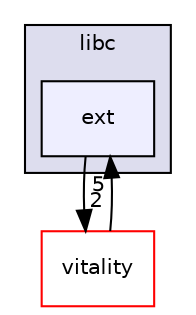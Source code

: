 digraph "libc/ext" {
  compound=true
  node [ fontsize="10", fontname="Helvetica"];
  edge [ labelfontsize="10", labelfontname="Helvetica"];
  subgraph clusterdir_fc1eb218ab426e5adb60367f98438da0 {
    graph [ bgcolor="#ddddee", pencolor="black", label="libc" fontname="Helvetica", fontsize="10", URL="dir_fc1eb218ab426e5adb60367f98438da0.html"]
  dir_c8aa6d4abc9a0662ff2d67630dd4c4d1 [shape=box, label="ext", style="filled", fillcolor="#eeeeff", pencolor="black", URL="dir_c8aa6d4abc9a0662ff2d67630dd4c4d1.html"];
  }
  dir_23423b050fd890776a6e094b978d172e [shape=box label="vitality" fillcolor="white" style="filled" color="red" URL="dir_23423b050fd890776a6e094b978d172e.html"];
  dir_c8aa6d4abc9a0662ff2d67630dd4c4d1->dir_23423b050fd890776a6e094b978d172e [headlabel="2", labeldistance=1.5 headhref="dir_000003_000005.html"];
  dir_23423b050fd890776a6e094b978d172e->dir_c8aa6d4abc9a0662ff2d67630dd4c4d1 [headlabel="5", labeldistance=1.5 headhref="dir_000005_000003.html"];
}

